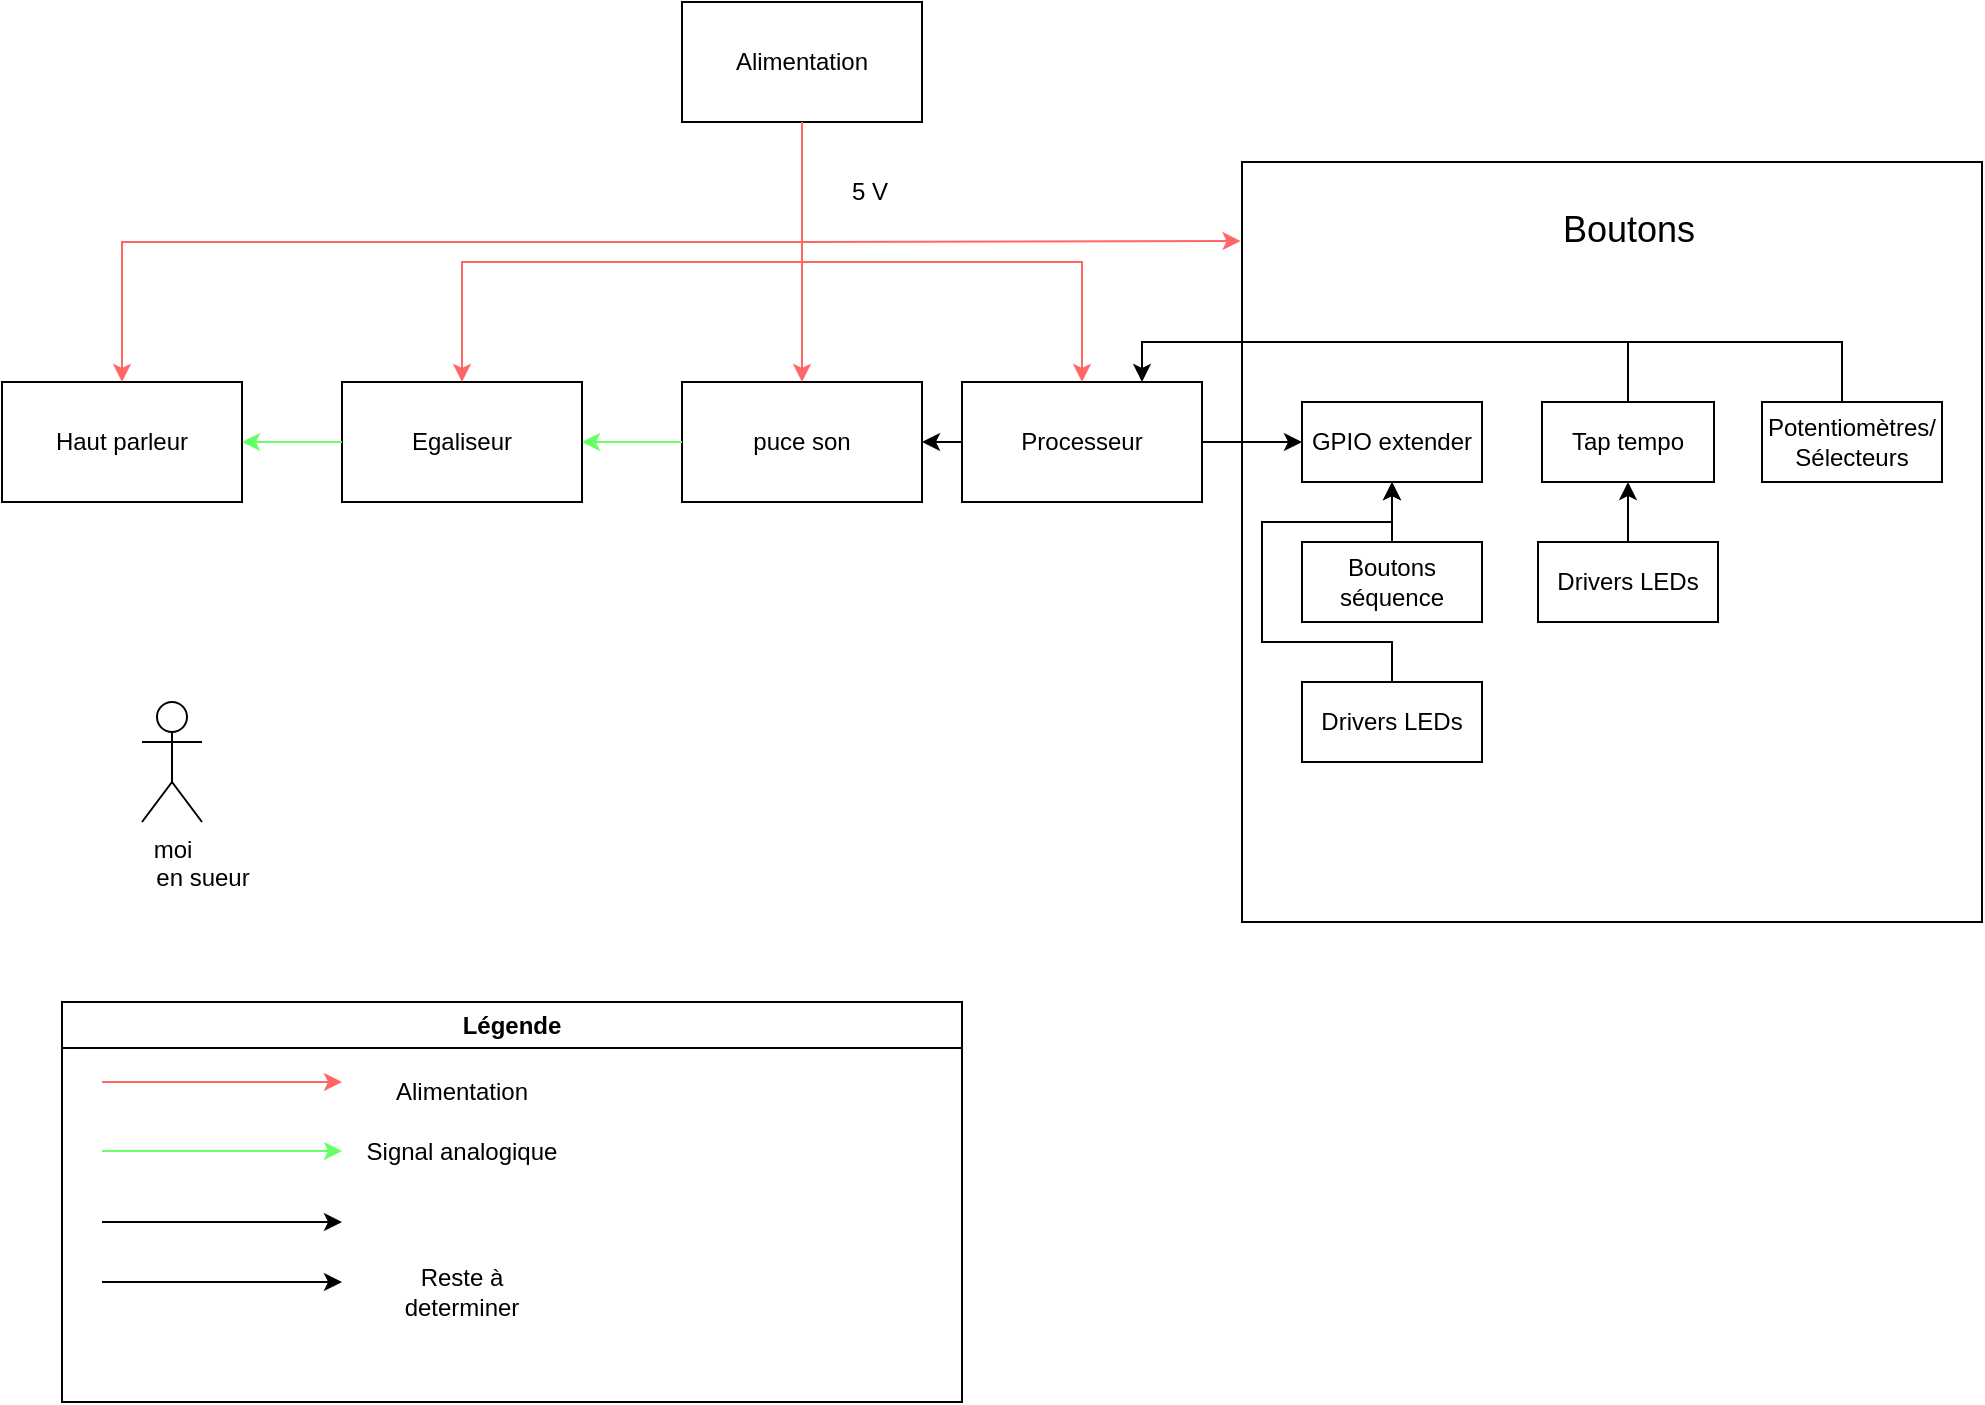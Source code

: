<mxfile version="24.0.1" type="github">
  <diagram name="Page-1" id="sYEfiaPesxS0EKPbSw5M">
    <mxGraphModel dx="1877" dy="557" grid="1" gridSize="10" guides="1" tooltips="1" connect="1" arrows="1" fold="1" page="1" pageScale="1" pageWidth="827" pageHeight="1169" math="0" shadow="0">
      <root>
        <mxCell id="0" />
        <mxCell id="1" parent="0" />
        <mxCell id="Ds5KXczrTzGIJ0qFi2Sz-1" value="Processeur" style="rounded=0;whiteSpace=wrap;html=1;" vertex="1" parent="1">
          <mxGeometry x="460" y="210" width="120" height="60" as="geometry" />
        </mxCell>
        <mxCell id="Ds5KXczrTzGIJ0qFi2Sz-2" value="Alimentation" style="rounded=0;whiteSpace=wrap;html=1;" vertex="1" parent="1">
          <mxGeometry x="320" y="20" width="120" height="60" as="geometry" />
        </mxCell>
        <mxCell id="Ds5KXczrTzGIJ0qFi2Sz-3" value="puce son" style="rounded=0;whiteSpace=wrap;html=1;" vertex="1" parent="1">
          <mxGeometry x="320" y="210" width="120" height="60" as="geometry" />
        </mxCell>
        <mxCell id="Ds5KXczrTzGIJ0qFi2Sz-4" value="" style="rounded=0;whiteSpace=wrap;html=1;align=left;" vertex="1" parent="1">
          <mxGeometry x="600" y="100" width="370" height="380" as="geometry" />
        </mxCell>
        <mxCell id="Ds5KXczrTzGIJ0qFi2Sz-8" value="Haut parleur" style="rounded=0;whiteSpace=wrap;html=1;" vertex="1" parent="1">
          <mxGeometry x="-20" y="210" width="120" height="60" as="geometry" />
        </mxCell>
        <mxCell id="Ds5KXczrTzGIJ0qFi2Sz-15" value="Tap tempo" style="rounded=0;whiteSpace=wrap;html=1;" vertex="1" parent="1">
          <mxGeometry x="750" y="220" width="86" height="40" as="geometry" />
        </mxCell>
        <mxCell id="Ds5KXczrTzGIJ0qFi2Sz-16" value="Boutons séquence" style="rounded=0;whiteSpace=wrap;html=1;" vertex="1" parent="1">
          <mxGeometry x="630" y="290" width="90" height="40" as="geometry" />
        </mxCell>
        <mxCell id="Ds5KXczrTzGIJ0qFi2Sz-17" value="Potentiomètres/&lt;div&gt;Sélecteurs&lt;/div&gt;" style="rounded=0;whiteSpace=wrap;html=1;" vertex="1" parent="1">
          <mxGeometry x="860" y="220" width="90" height="40" as="geometry" />
        </mxCell>
        <mxCell id="Ds5KXczrTzGIJ0qFi2Sz-18" value="Egaliseur" style="rounded=0;whiteSpace=wrap;html=1;" vertex="1" parent="1">
          <mxGeometry x="150" y="210" width="120" height="60" as="geometry" />
        </mxCell>
        <mxCell id="Ds5KXczrTzGIJ0qFi2Sz-19" value="Drivers LEDs" style="rounded=0;whiteSpace=wrap;html=1;" vertex="1" parent="1">
          <mxGeometry x="630" y="360" width="90" height="40" as="geometry" />
        </mxCell>
        <mxCell id="Ds5KXczrTzGIJ0qFi2Sz-22" value="GPIO extender" style="rounded=0;whiteSpace=wrap;html=1;" vertex="1" parent="1">
          <mxGeometry x="630" y="220" width="90" height="40" as="geometry" />
        </mxCell>
        <mxCell id="Ds5KXczrTzGIJ0qFi2Sz-23" value="" style="endArrow=classic;html=1;rounded=0;exitX=0.5;exitY=1;exitDx=0;exitDy=0;entryX=0.5;entryY=0;entryDx=0;entryDy=0;strokeColor=#FF6666;" edge="1" parent="1" source="Ds5KXczrTzGIJ0qFi2Sz-2" target="Ds5KXczrTzGIJ0qFi2Sz-8">
          <mxGeometry width="50" height="50" relative="1" as="geometry">
            <mxPoint x="420" y="140" as="sourcePoint" />
            <mxPoint x="470" y="90" as="targetPoint" />
            <Array as="points">
              <mxPoint x="380" y="140" />
              <mxPoint x="40" y="140" />
            </Array>
          </mxGeometry>
        </mxCell>
        <mxCell id="Ds5KXczrTzGIJ0qFi2Sz-24" value="" style="endArrow=classic;html=1;rounded=0;exitX=0.5;exitY=1;exitDx=0;exitDy=0;entryX=0.5;entryY=0;entryDx=0;entryDy=0;strokeColor=#FF6666;" edge="1" parent="1" source="Ds5KXczrTzGIJ0qFi2Sz-2" target="Ds5KXczrTzGIJ0qFi2Sz-18">
          <mxGeometry width="50" height="50" relative="1" as="geometry">
            <mxPoint x="390" y="90" as="sourcePoint" />
            <mxPoint x="50" y="220" as="targetPoint" />
            <Array as="points">
              <mxPoint x="380" y="150" />
              <mxPoint x="210" y="150" />
            </Array>
          </mxGeometry>
        </mxCell>
        <mxCell id="Ds5KXczrTzGIJ0qFi2Sz-25" value="" style="endArrow=classic;html=1;rounded=0;strokeColor=#FF6666;entryX=-0.002;entryY=0.104;entryDx=0;entryDy=0;entryPerimeter=0;" edge="1" parent="1" target="Ds5KXczrTzGIJ0qFi2Sz-4">
          <mxGeometry width="50" height="50" relative="1" as="geometry">
            <mxPoint x="380" y="80" as="sourcePoint" />
            <mxPoint x="640" y="140" as="targetPoint" />
            <Array as="points">
              <mxPoint x="380" y="140" />
            </Array>
          </mxGeometry>
        </mxCell>
        <mxCell id="Ds5KXczrTzGIJ0qFi2Sz-26" value="" style="endArrow=classic;html=1;rounded=0;entryX=0.5;entryY=0;entryDx=0;entryDy=0;strokeColor=#FF6666;" edge="1" parent="1" target="Ds5KXczrTzGIJ0qFi2Sz-1">
          <mxGeometry width="50" height="50" relative="1" as="geometry">
            <mxPoint x="380" y="80" as="sourcePoint" />
            <mxPoint x="560" y="50" as="targetPoint" />
            <Array as="points">
              <mxPoint x="380" y="150" />
              <mxPoint x="520" y="150" />
            </Array>
          </mxGeometry>
        </mxCell>
        <mxCell id="Ds5KXczrTzGIJ0qFi2Sz-27" value="" style="endArrow=classic;html=1;rounded=0;exitX=0.5;exitY=1;exitDx=0;exitDy=0;entryX=0.5;entryY=0;entryDx=0;entryDy=0;strokeColor=#FF6666;" edge="1" parent="1" source="Ds5KXczrTzGIJ0qFi2Sz-2" target="Ds5KXczrTzGIJ0qFi2Sz-3">
          <mxGeometry width="50" height="50" relative="1" as="geometry">
            <mxPoint x="370" y="310" as="sourcePoint" />
            <mxPoint x="420" y="260" as="targetPoint" />
          </mxGeometry>
        </mxCell>
        <mxCell id="Ds5KXczrTzGIJ0qFi2Sz-28" value="5 V" style="text;html=1;align=center;verticalAlign=middle;whiteSpace=wrap;rounded=0;" vertex="1" parent="1">
          <mxGeometry x="384" y="100" width="60" height="30" as="geometry" />
        </mxCell>
        <mxCell id="Ds5KXczrTzGIJ0qFi2Sz-29" value="" style="endArrow=classic;html=1;rounded=0;exitX=0;exitY=0.5;exitDx=0;exitDy=0;entryX=1;entryY=0.5;entryDx=0;entryDy=0;strokeColor=#66FF66;" edge="1" parent="1" source="Ds5KXczrTzGIJ0qFi2Sz-18" target="Ds5KXczrTzGIJ0qFi2Sz-8">
          <mxGeometry width="50" height="50" relative="1" as="geometry">
            <mxPoint x="100" y="340" as="sourcePoint" />
            <mxPoint x="150" y="290" as="targetPoint" />
          </mxGeometry>
        </mxCell>
        <mxCell id="Ds5KXczrTzGIJ0qFi2Sz-30" value="" style="endArrow=classic;html=1;rounded=0;entryX=1;entryY=0.5;entryDx=0;entryDy=0;exitX=0;exitY=0.5;exitDx=0;exitDy=0;strokeColor=#66FF66;" edge="1" parent="1" source="Ds5KXczrTzGIJ0qFi2Sz-3" target="Ds5KXczrTzGIJ0qFi2Sz-18">
          <mxGeometry width="50" height="50" relative="1" as="geometry">
            <mxPoint x="370" y="300" as="sourcePoint" />
            <mxPoint x="420" y="250" as="targetPoint" />
          </mxGeometry>
        </mxCell>
        <mxCell id="Ds5KXczrTzGIJ0qFi2Sz-33" value="" style="endArrow=classic;html=1;rounded=0;entryX=1;entryY=0.5;entryDx=0;entryDy=0;" edge="1" parent="1" target="Ds5KXczrTzGIJ0qFi2Sz-3">
          <mxGeometry width="50" height="50" relative="1" as="geometry">
            <mxPoint x="460" y="240" as="sourcePoint" />
            <mxPoint x="420" y="250" as="targetPoint" />
          </mxGeometry>
        </mxCell>
        <mxCell id="Ds5KXczrTzGIJ0qFi2Sz-35" value="moi" style="shape=umlActor;verticalLabelPosition=bottom;verticalAlign=top;html=1;outlineConnect=0;" vertex="1" parent="1">
          <mxGeometry x="50" y="370" width="30" height="60" as="geometry" />
        </mxCell>
        <mxCell id="Ds5KXczrTzGIJ0qFi2Sz-37" value="" style="endArrow=classic;html=1;rounded=0;entryX=0;entryY=0.5;entryDx=0;entryDy=0;exitX=1;exitY=0.5;exitDx=0;exitDy=0;" edge="1" parent="1" source="Ds5KXczrTzGIJ0qFi2Sz-1" target="Ds5KXczrTzGIJ0qFi2Sz-22">
          <mxGeometry width="50" height="50" relative="1" as="geometry">
            <mxPoint x="610" y="240" as="sourcePoint" />
            <mxPoint x="520" y="210" as="targetPoint" />
            <Array as="points" />
          </mxGeometry>
        </mxCell>
        <mxCell id="Ds5KXczrTzGIJ0qFi2Sz-38" value="" style="endArrow=classic;html=1;rounded=0;entryX=0.5;entryY=1;entryDx=0;entryDy=0;exitX=0.5;exitY=0;exitDx=0;exitDy=0;" edge="1" parent="1" source="Ds5KXczrTzGIJ0qFi2Sz-16" target="Ds5KXczrTzGIJ0qFi2Sz-22">
          <mxGeometry width="50" height="50" relative="1" as="geometry">
            <mxPoint x="600" y="320" as="sourcePoint" />
            <mxPoint x="520" y="210" as="targetPoint" />
          </mxGeometry>
        </mxCell>
        <mxCell id="Ds5KXczrTzGIJ0qFi2Sz-39" value="" style="endArrow=classic;html=1;rounded=0;exitX=0.5;exitY=0;exitDx=0;exitDy=0;entryX=0.5;entryY=1;entryDx=0;entryDy=0;" edge="1" parent="1" source="Ds5KXczrTzGIJ0qFi2Sz-19" target="Ds5KXczrTzGIJ0qFi2Sz-22">
          <mxGeometry width="50" height="50" relative="1" as="geometry">
            <mxPoint x="470" y="260" as="sourcePoint" />
            <mxPoint x="520" y="210" as="targetPoint" />
            <Array as="points">
              <mxPoint x="675" y="340" />
              <mxPoint x="610" y="340" />
              <mxPoint x="610" y="280" />
              <mxPoint x="675" y="280" />
            </Array>
          </mxGeometry>
        </mxCell>
        <mxCell id="Ds5KXczrTzGIJ0qFi2Sz-40" value="" style="endArrow=classic;html=1;rounded=0;exitX=0.5;exitY=0;exitDx=0;exitDy=0;entryX=0.75;entryY=0;entryDx=0;entryDy=0;" edge="1" parent="1" source="Ds5KXczrTzGIJ0qFi2Sz-15" target="Ds5KXczrTzGIJ0qFi2Sz-1">
          <mxGeometry width="50" height="50" relative="1" as="geometry">
            <mxPoint x="470" y="260" as="sourcePoint" />
            <mxPoint x="580" y="190" as="targetPoint" />
            <Array as="points">
              <mxPoint x="793" y="190" />
              <mxPoint x="550" y="190" />
            </Array>
          </mxGeometry>
        </mxCell>
        <mxCell id="Ds5KXczrTzGIJ0qFi2Sz-42" value="" style="endArrow=none;html=1;rounded=0;" edge="1" parent="1">
          <mxGeometry width="50" height="50" relative="1" as="geometry">
            <mxPoint x="900" y="220" as="sourcePoint" />
            <mxPoint x="790" y="190" as="targetPoint" />
            <Array as="points">
              <mxPoint x="900" y="190" />
            </Array>
          </mxGeometry>
        </mxCell>
        <mxCell id="Ds5KXczrTzGIJ0qFi2Sz-43" value="&lt;font style=&quot;font-size: 18px;&quot;&gt;Boutons&lt;/font&gt;&lt;div style=&quot;font-size: 18px;&quot;&gt;&lt;br&gt;&lt;/div&gt;" style="text;html=1;align=center;verticalAlign=middle;whiteSpace=wrap;rounded=0;" vertex="1" parent="1">
          <mxGeometry x="739.5" y="120" width="107" height="50" as="geometry" />
        </mxCell>
        <mxCell id="Ds5KXczrTzGIJ0qFi2Sz-45" value="&amp;nbsp; &amp;nbsp; &amp;nbsp; &amp;nbsp; &amp;nbsp; &amp;nbsp; &amp;nbsp;&amp;nbsp;&lt;div&gt;&lt;br&gt;&lt;/div&gt;&lt;div&gt;en sueur&lt;/div&gt;" style="text;html=1;align=center;verticalAlign=middle;resizable=0;points=[];autosize=1;strokeColor=none;fillColor=none;" vertex="1" parent="1">
          <mxGeometry x="45" y="413" width="70" height="60" as="geometry" />
        </mxCell>
        <mxCell id="Ds5KXczrTzGIJ0qFi2Sz-46" value="Drivers LEDs" style="rounded=0;whiteSpace=wrap;html=1;" vertex="1" parent="1">
          <mxGeometry x="748" y="290" width="90" height="40" as="geometry" />
        </mxCell>
        <mxCell id="Ds5KXczrTzGIJ0qFi2Sz-47" value="" style="endArrow=classic;html=1;rounded=0;exitX=0.5;exitY=0;exitDx=0;exitDy=0;entryX=0.5;entryY=1;entryDx=0;entryDy=0;" edge="1" parent="1" source="Ds5KXczrTzGIJ0qFi2Sz-46" target="Ds5KXczrTzGIJ0qFi2Sz-15">
          <mxGeometry width="50" height="50" relative="1" as="geometry">
            <mxPoint x="490" y="300" as="sourcePoint" />
            <mxPoint x="540" y="250" as="targetPoint" />
          </mxGeometry>
        </mxCell>
        <mxCell id="Ds5KXczrTzGIJ0qFi2Sz-49" value="Légende" style="swimlane;whiteSpace=wrap;html=1;" vertex="1" parent="1">
          <mxGeometry x="10" y="520" width="450" height="200" as="geometry" />
        </mxCell>
        <mxCell id="Ds5KXczrTzGIJ0qFi2Sz-52" value="&lt;span style=&quot;color: rgba(0, 0, 0, 0); font-family: monospace; font-size: 0px; text-align: start; background-color: rgb(251, 251, 251);&quot;&gt;%3CmxGraphModel%3E%3Croot%3E%3CmxCell%20id%3D%220%22%2F%3E%3CmxCell%20id%3D%221%22%20parent%3D%220%22%2F%3E%3CmxCell%20id%3D%222%22%20value%3D%22%22%20style%3D%22endArrow%3Dclassic%3Bhtml%3D1%3Brounded%3D0%3B%22%20edge%3D%221%22%20parent%3D%221%22%3E%3CmxGeometry%20width%3D%2250%22%20height%3D%2250%22%20relative%3D%221%22%20as%3D%22geometry%22%3E%3CmxPoint%20x%3D%22100%22%20y%3D%22540%22%20as%3D%22sourcePoint%22%2F%3E%3CmxPoint%20x%3D%22220%22%20y%3D%22540%22%20as%3D%22targetPoint%22%2F%3E%3C%2FmxGeometry%3E%3C%2FmxCell%3E%3C%2Froot%3E%3C%2FmxGraphModel%3E&lt;/span&gt;&lt;span style=&quot;color: rgba(0, 0, 0, 0); font-family: monospace; font-size: 0px; text-align: start; background-color: rgb(251, 251, 251);&quot;&gt;%3CmxGraphModel%3E%3Croot%3E%3CmxCell%20id%3D%220%22%2F%3E%3CmxCell%20id%3D%221%22%20parent%3D%220%22%2F%3E%3CmxCell%20id%3D%222%22%20value%3D%22%22%20style%3D%22endArrow%3Dclassic%3Bhtml%3D1%3Brounded%3D0%3B%22%20edge%3D%221%22%20parent%3D%221%22%3E%3CmxGeometry%20width%3D%2250%22%20height%3D%2250%22%20relative%3D%221%22%20as%3D%22geometry%22%3E%3CmxPoint%20x%3D%22100%22%20y%3D%22540%22%20as%3D%22sourcePoint%22%2F%3E%3CmxPoint%20x%3D%22220%22%20y%3D%22540%22%20as%3D%22targetPoint%22%2F%3E%3C%2FmxGeometry%3E%3C%2FmxCell%3E%3C%2Froot%3E%3C%2FmxGraphModel%3E&lt;/span&gt;" style="endArrow=classic;html=1;rounded=0;" edge="1" parent="Ds5KXczrTzGIJ0qFi2Sz-49">
          <mxGeometry width="50" height="50" relative="1" as="geometry">
            <mxPoint x="20" y="110" as="sourcePoint" />
            <mxPoint x="140" y="110" as="targetPoint" />
          </mxGeometry>
        </mxCell>
        <mxCell id="Ds5KXczrTzGIJ0qFi2Sz-51" value="" style="endArrow=classic;html=1;rounded=0;strokeColor=#66FF66;" edge="1" parent="Ds5KXczrTzGIJ0qFi2Sz-49">
          <mxGeometry width="50" height="50" relative="1" as="geometry">
            <mxPoint x="20" y="74.5" as="sourcePoint" />
            <mxPoint x="140" y="74.5" as="targetPoint" />
          </mxGeometry>
        </mxCell>
        <mxCell id="Ds5KXczrTzGIJ0qFi2Sz-53" value="" style="endArrow=classic;html=1;rounded=0;" edge="1" parent="Ds5KXczrTzGIJ0qFi2Sz-49">
          <mxGeometry width="50" height="50" relative="1" as="geometry">
            <mxPoint x="20" y="140" as="sourcePoint" />
            <mxPoint x="140" y="140" as="targetPoint" />
          </mxGeometry>
        </mxCell>
        <mxCell id="Ds5KXczrTzGIJ0qFi2Sz-50" value="" style="endArrow=classic;html=1;rounded=0;strokeColor=#FF6666;" edge="1" parent="Ds5KXczrTzGIJ0qFi2Sz-49">
          <mxGeometry width="50" height="50" relative="1" as="geometry">
            <mxPoint x="20" y="40" as="sourcePoint" />
            <mxPoint x="140" y="40" as="targetPoint" />
          </mxGeometry>
        </mxCell>
        <mxCell id="Ds5KXczrTzGIJ0qFi2Sz-56" value="Alimentation" style="text;html=1;align=center;verticalAlign=middle;whiteSpace=wrap;rounded=0;" vertex="1" parent="Ds5KXczrTzGIJ0qFi2Sz-49">
          <mxGeometry x="170" y="30" width="60" height="30" as="geometry" />
        </mxCell>
        <mxCell id="Ds5KXczrTzGIJ0qFi2Sz-57" value="Signal analogique" style="text;html=1;align=center;verticalAlign=middle;whiteSpace=wrap;rounded=0;" vertex="1" parent="Ds5KXczrTzGIJ0qFi2Sz-49">
          <mxGeometry x="125" y="60" width="150" height="30" as="geometry" />
        </mxCell>
        <mxCell id="Ds5KXczrTzGIJ0qFi2Sz-58" value="Reste à determiner" style="text;html=1;align=center;verticalAlign=middle;whiteSpace=wrap;rounded=0;" vertex="1" parent="Ds5KXczrTzGIJ0qFi2Sz-49">
          <mxGeometry x="170" y="130" width="60" height="30" as="geometry" />
        </mxCell>
      </root>
    </mxGraphModel>
  </diagram>
</mxfile>
